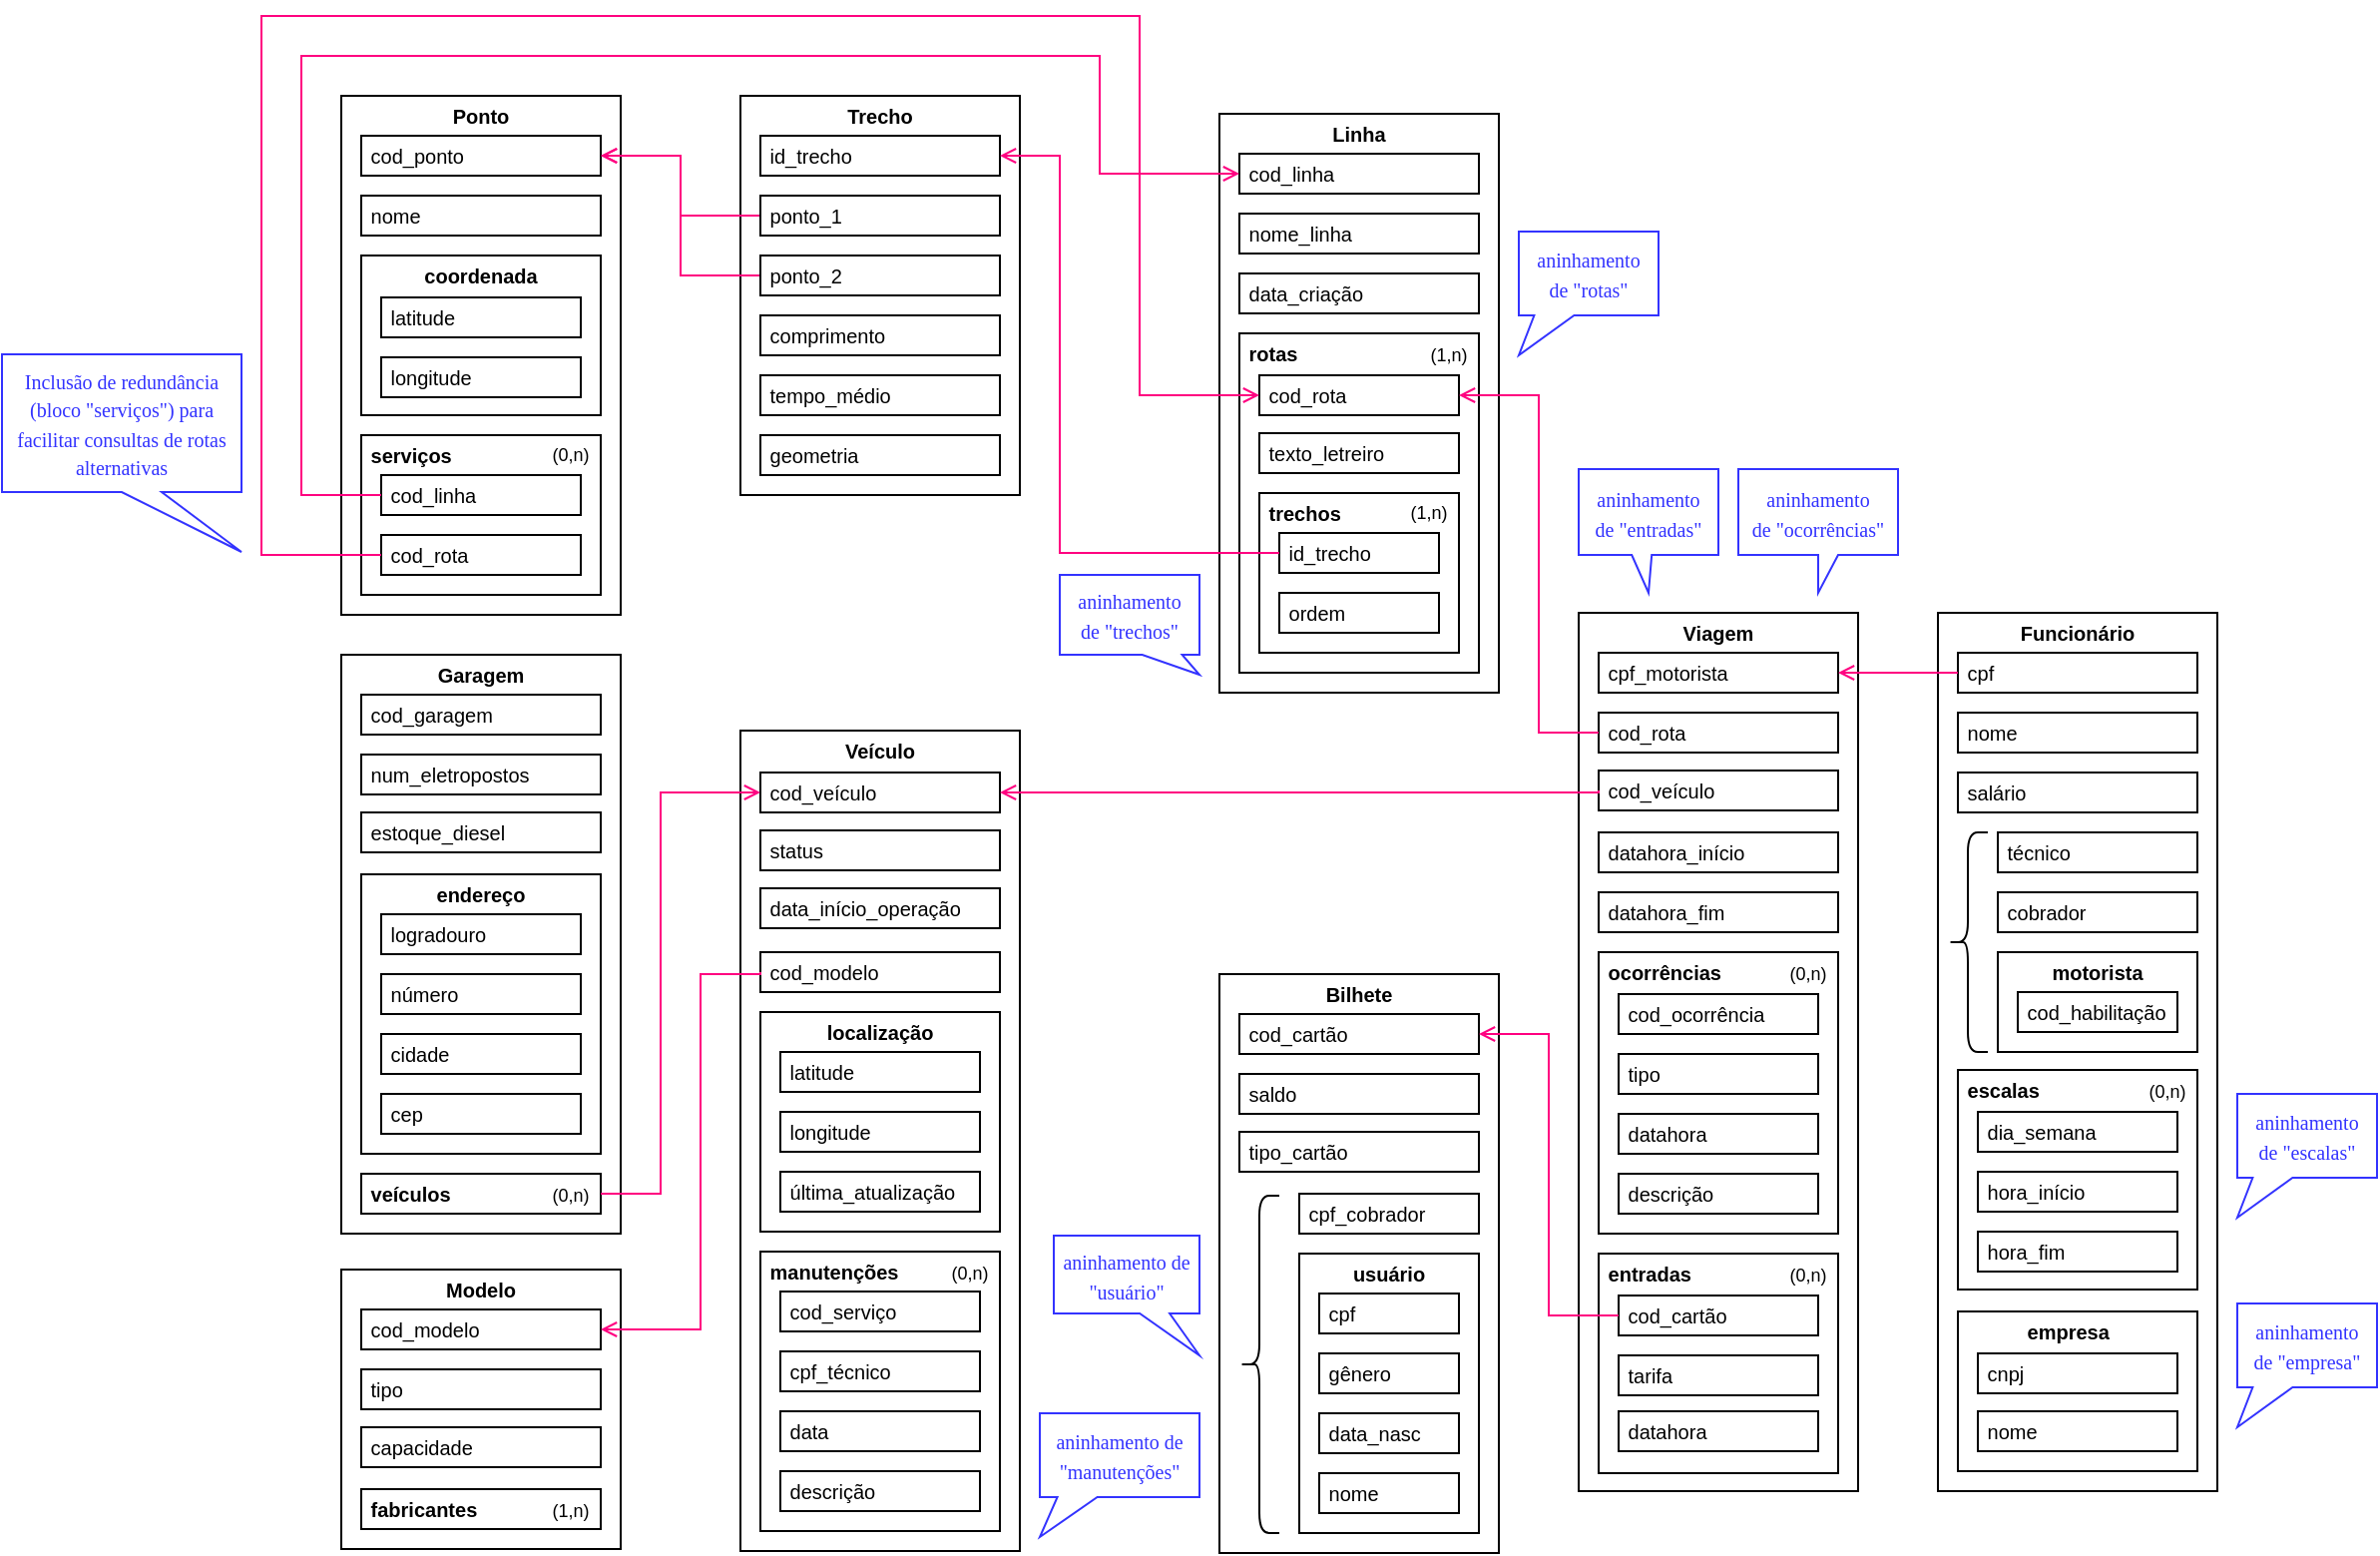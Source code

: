 <mxfile>
    <diagram name="Page-1" id="O6U4t7XTi-PgL4FWXcu7">
        <mxGraphModel dx="1278" dy="1067" grid="1" gridSize="10" guides="1" tooltips="1" connect="1" arrows="1" fold="1" page="1" pageScale="1" pageWidth="827" pageHeight="1169" math="0" shadow="0">
            <root>
                <mxCell id="0"/>
                <mxCell id="1" parent="0"/>
                <mxCell id="qYo8YAyCSx4QtcrTbeZ4-1" value="&lt;p&gt;&lt;br&gt;&lt;/p&gt;" style="rounded=0;whiteSpace=wrap;html=1;align=left;fillColor=none;" parent="1" vertex="1">
                    <mxGeometry x="1040" y="819" width="140" height="440" as="geometry"/>
                </mxCell>
                <mxCell id="qYo8YAyCSx4QtcrTbeZ4-3" value="&lt;font style=&quot;font-size: 10px;&quot;&gt;&lt;b&gt;Funcionário&lt;/b&gt;&lt;/font&gt;" style="text;html=1;align=center;verticalAlign=middle;whiteSpace=wrap;rounded=0;" parent="1" vertex="1">
                    <mxGeometry x="1080" y="819" width="60" height="20" as="geometry"/>
                </mxCell>
                <mxCell id="qYo8YAyCSx4QtcrTbeZ4-5" value="&lt;font style=&quot;font-size: 10px;&quot;&gt;&amp;nbsp;nome&lt;/font&gt;" style="rounded=0;whiteSpace=wrap;html=1;align=left;fillColor=none;" parent="1" vertex="1">
                    <mxGeometry x="1050" y="869" width="120" height="20" as="geometry"/>
                </mxCell>
                <mxCell id="qYo8YAyCSx4QtcrTbeZ4-6" value="&lt;span style=&quot;font-size: 10px;&quot;&gt;&amp;nbsp;salário&lt;/span&gt;" style="rounded=0;whiteSpace=wrap;html=1;align=left;fillColor=none;" parent="1" vertex="1">
                    <mxGeometry x="1050" y="899" width="120" height="20" as="geometry"/>
                </mxCell>
                <mxCell id="qYo8YAyCSx4QtcrTbeZ4-7" value="" style="rounded=0;whiteSpace=wrap;html=1;align=left;fillColor=none;" parent="1" vertex="1">
                    <mxGeometry x="1070" y="989" width="100" height="50" as="geometry"/>
                </mxCell>
                <mxCell id="qYo8YAyCSx4QtcrTbeZ4-8" value="" style="shape=curlyBracket;whiteSpace=wrap;html=1;rounded=1;labelPosition=left;verticalLabelPosition=middle;align=right;verticalAlign=middle;" parent="1" vertex="1">
                    <mxGeometry x="1045" y="929" width="20" height="110" as="geometry"/>
                </mxCell>
                <mxCell id="qYo8YAyCSx4QtcrTbeZ4-9" value="&lt;span style=&quot;font-size: 10px;&quot;&gt;&amp;nbsp;cobrador&lt;/span&gt;" style="rounded=0;whiteSpace=wrap;html=1;align=left;fillColor=none;" parent="1" vertex="1">
                    <mxGeometry x="1070" y="959" width="100" height="20" as="geometry"/>
                </mxCell>
                <mxCell id="qYo8YAyCSx4QtcrTbeZ4-10" value="&lt;span style=&quot;font-size: 10px;&quot;&gt;&amp;nbsp;técnico&lt;/span&gt;" style="rounded=0;whiteSpace=wrap;html=1;align=left;fillColor=none;" parent="1" vertex="1">
                    <mxGeometry x="1070" y="929" width="100" height="20" as="geometry"/>
                </mxCell>
                <mxCell id="qYo8YAyCSx4QtcrTbeZ4-11" value="&lt;font style=&quot;font-size: 10px;&quot;&gt;&lt;b&gt;motorista&lt;/b&gt;&lt;/font&gt;" style="text;html=1;align=center;verticalAlign=middle;whiteSpace=wrap;rounded=0;" parent="1" vertex="1">
                    <mxGeometry x="1090" y="989" width="60" height="20" as="geometry"/>
                </mxCell>
                <mxCell id="qYo8YAyCSx4QtcrTbeZ4-12" value="&lt;span style=&quot;font-size: 10px;&quot;&gt;&amp;nbsp;cod_habilitação&lt;/span&gt;" style="rounded=0;whiteSpace=wrap;html=1;align=left;fillColor=none;" parent="1" vertex="1">
                    <mxGeometry x="1080" y="1009" width="80" height="20" as="geometry"/>
                </mxCell>
                <mxCell id="qYo8YAyCSx4QtcrTbeZ4-14" value="&lt;font style=&quot;font-size: 10px;&quot;&gt;&amp;nbsp;cpf&lt;/font&gt;" style="rounded=0;whiteSpace=wrap;html=1;align=left;fillColor=none;" parent="1" vertex="1">
                    <mxGeometry x="1050" y="839" width="120" height="20" as="geometry"/>
                </mxCell>
                <mxCell id="qYo8YAyCSx4QtcrTbeZ4-18" value="" style="rounded=0;whiteSpace=wrap;html=1;align=left;fillColor=none;" parent="1" vertex="1">
                    <mxGeometry x="1050" y="1048" width="120" height="110" as="geometry"/>
                </mxCell>
                <mxCell id="qYo8YAyCSx4QtcrTbeZ4-17" value="&lt;font style=&quot;font-size: 9px;&quot;&gt;(0,n)&lt;/font&gt;" style="text;html=1;align=center;verticalAlign=middle;whiteSpace=wrap;rounded=0;" parent="1" vertex="1">
                    <mxGeometry x="1140" y="1048" width="30" height="20" as="geometry"/>
                </mxCell>
                <mxCell id="qYo8YAyCSx4QtcrTbeZ4-19" value="&lt;font style=&quot;font-size: 10px;&quot;&gt;&lt;b&gt;&amp;nbsp;escalas&lt;/b&gt;&lt;/font&gt;" style="text;html=1;align=left;verticalAlign=middle;whiteSpace=wrap;rounded=0;" parent="1" vertex="1">
                    <mxGeometry x="1050" y="1048" width="60" height="20" as="geometry"/>
                </mxCell>
                <mxCell id="LFhs_y6k25hVq53i3RBb-1" value="&lt;span style=&quot;font-size: 10px;&quot;&gt;&amp;nbsp;dia_semana&lt;/span&gt;" style="rounded=0;whiteSpace=wrap;html=1;align=left;fillColor=none;" parent="1" vertex="1">
                    <mxGeometry x="1060" y="1069" width="100" height="20" as="geometry"/>
                </mxCell>
                <mxCell id="LFhs_y6k25hVq53i3RBb-2" value="&lt;span style=&quot;font-size: 10px;&quot;&gt;&amp;nbsp;hora_início&lt;/span&gt;" style="rounded=0;whiteSpace=wrap;html=1;align=left;fillColor=none;" parent="1" vertex="1">
                    <mxGeometry x="1060" y="1099" width="100" height="20" as="geometry"/>
                </mxCell>
                <mxCell id="LFhs_y6k25hVq53i3RBb-3" value="&lt;span style=&quot;font-size: 10px;&quot;&gt;&amp;nbsp;hora_fim&lt;/span&gt;" style="rounded=0;whiteSpace=wrap;html=1;align=left;fillColor=none;" parent="1" vertex="1">
                    <mxGeometry x="1060" y="1129" width="100" height="20" as="geometry"/>
                </mxCell>
                <mxCell id="LFhs_y6k25hVq53i3RBb-9" value="" style="rounded=0;whiteSpace=wrap;html=1;align=left;fillColor=none;" parent="1" vertex="1">
                    <mxGeometry x="1050" y="1169" width="120" height="80" as="geometry"/>
                </mxCell>
                <mxCell id="LFhs_y6k25hVq53i3RBb-11" value="&lt;span style=&quot;font-size: 10px;&quot;&gt;&lt;b&gt;&amp;nbsp;empresa&lt;/b&gt;&lt;/span&gt;" style="text;html=1;align=left;verticalAlign=middle;whiteSpace=wrap;rounded=0;" parent="1" vertex="1">
                    <mxGeometry x="1080" y="1169" width="60" height="20" as="geometry"/>
                </mxCell>
                <mxCell id="LFhs_y6k25hVq53i3RBb-12" value="&lt;span style=&quot;font-size: 10px;&quot;&gt;&amp;nbsp;cnpj&lt;/span&gt;" style="rounded=0;whiteSpace=wrap;html=1;align=left;fillColor=none;" parent="1" vertex="1">
                    <mxGeometry x="1060" y="1190" width="100" height="20" as="geometry"/>
                </mxCell>
                <mxCell id="LFhs_y6k25hVq53i3RBb-13" value="&lt;span style=&quot;font-size: 10px;&quot;&gt;&amp;nbsp;nome&lt;/span&gt;" style="rounded=0;whiteSpace=wrap;html=1;align=left;fillColor=none;" parent="1" vertex="1">
                    <mxGeometry x="1060" y="1219" width="100" height="20" as="geometry"/>
                </mxCell>
                <mxCell id="LFhs_y6k25hVq53i3RBb-14" value="&lt;p&gt;&lt;br&gt;&lt;/p&gt;" style="rounded=0;whiteSpace=wrap;html=1;align=left;fillColor=none;" parent="1" vertex="1">
                    <mxGeometry x="240" y="560" width="140" height="260" as="geometry"/>
                </mxCell>
                <mxCell id="LFhs_y6k25hVq53i3RBb-15" value="&lt;font style=&quot;font-size: 10px;&quot;&gt;&lt;b&gt;Ponto&lt;/b&gt;&lt;/font&gt;" style="text;html=1;align=center;verticalAlign=middle;whiteSpace=wrap;rounded=0;" parent="1" vertex="1">
                    <mxGeometry x="280" y="560" width="60" height="20" as="geometry"/>
                </mxCell>
                <mxCell id="LFhs_y6k25hVq53i3RBb-16" value="&lt;font style=&quot;font-size: 10px;&quot;&gt;&amp;nbsp;nome&lt;/font&gt;" style="rounded=0;whiteSpace=wrap;html=1;align=left;fillColor=none;" parent="1" vertex="1">
                    <mxGeometry x="250" y="610" width="120" height="20" as="geometry"/>
                </mxCell>
                <mxCell id="LFhs_y6k25hVq53i3RBb-24" value="&lt;font style=&quot;font-size: 10px;&quot;&gt;&amp;nbsp;cod_ponto&lt;/font&gt;" style="rounded=0;whiteSpace=wrap;html=1;align=left;fillColor=none;" parent="1" vertex="1">
                    <mxGeometry x="250" y="580" width="120" height="20" as="geometry"/>
                </mxCell>
                <mxCell id="LFhs_y6k25hVq53i3RBb-25" value="" style="rounded=0;whiteSpace=wrap;html=1;align=left;fillColor=none;" parent="1" vertex="1">
                    <mxGeometry x="250" y="640" width="120" height="80" as="geometry"/>
                </mxCell>
                <mxCell id="LFhs_y6k25hVq53i3RBb-27" value="&lt;font style=&quot;font-size: 10px;&quot;&gt;&lt;b&gt;coordenada&lt;/b&gt;&lt;/font&gt;" style="text;html=1;align=center;verticalAlign=middle;whiteSpace=wrap;rounded=0;" parent="1" vertex="1">
                    <mxGeometry x="280" y="640" width="60" height="20" as="geometry"/>
                </mxCell>
                <mxCell id="LFhs_y6k25hVq53i3RBb-28" value="&lt;span style=&quot;font-size: 10px;&quot;&gt;&amp;nbsp;latitude&lt;/span&gt;" style="rounded=0;whiteSpace=wrap;html=1;align=left;fillColor=none;" parent="1" vertex="1">
                    <mxGeometry x="260" y="661" width="100" height="20" as="geometry"/>
                </mxCell>
                <mxCell id="LFhs_y6k25hVq53i3RBb-29" value="&lt;span style=&quot;font-size: 10px;&quot;&gt;&amp;nbsp;longitude&lt;/span&gt;" style="rounded=0;whiteSpace=wrap;html=1;align=left;fillColor=none;" parent="1" vertex="1">
                    <mxGeometry x="260" y="691" width="100" height="20" as="geometry"/>
                </mxCell>
                <mxCell id="LFhs_y6k25hVq53i3RBb-35" value="&lt;p&gt;&lt;br&gt;&lt;/p&gt;" style="rounded=0;whiteSpace=wrap;html=1;align=left;fillColor=none;" parent="1" vertex="1">
                    <mxGeometry x="440" y="560" width="140" height="200" as="geometry"/>
                </mxCell>
                <mxCell id="LFhs_y6k25hVq53i3RBb-36" value="&lt;font style=&quot;font-size: 10px;&quot;&gt;&lt;b&gt;Trecho&lt;/b&gt;&lt;/font&gt;" style="text;html=1;align=center;verticalAlign=middle;whiteSpace=wrap;rounded=0;" parent="1" vertex="1">
                    <mxGeometry x="480" y="560" width="60" height="20" as="geometry"/>
                </mxCell>
                <mxCell id="LFhs_y6k25hVq53i3RBb-46" style="edgeStyle=orthogonalEdgeStyle;rounded=0;orthogonalLoop=1;jettySize=auto;html=1;entryX=1;entryY=0.5;entryDx=0;entryDy=0;endArrow=open;endFill=0;strokeColor=#FF0080;" parent="1" source="LFhs_y6k25hVq53i3RBb-37" target="LFhs_y6k25hVq53i3RBb-24" edge="1">
                    <mxGeometry relative="1" as="geometry"/>
                </mxCell>
                <mxCell id="LFhs_y6k25hVq53i3RBb-37" value="&lt;span style=&quot;font-size: 10px;&quot;&gt;&amp;nbsp;ponto_1&lt;/span&gt;" style="rounded=0;whiteSpace=wrap;html=1;align=left;fillColor=none;" parent="1" vertex="1">
                    <mxGeometry x="450" y="610" width="120" height="20" as="geometry"/>
                </mxCell>
                <mxCell id="LFhs_y6k25hVq53i3RBb-38" value="&lt;span style=&quot;font-size: 10px;&quot;&gt;&amp;nbsp;id_trecho&lt;/span&gt;" style="rounded=0;whiteSpace=wrap;html=1;align=left;fillColor=none;" parent="1" vertex="1">
                    <mxGeometry x="450" y="580" width="120" height="20" as="geometry"/>
                </mxCell>
                <mxCell id="LFhs_y6k25hVq53i3RBb-47" style="edgeStyle=orthogonalEdgeStyle;rounded=0;orthogonalLoop=1;jettySize=auto;html=1;entryX=1;entryY=0.5;entryDx=0;entryDy=0;endArrow=open;endFill=0;strokeColor=#FF0080;" parent="1" source="LFhs_y6k25hVq53i3RBb-43" target="LFhs_y6k25hVq53i3RBb-24" edge="1">
                    <mxGeometry relative="1" as="geometry"/>
                </mxCell>
                <mxCell id="LFhs_y6k25hVq53i3RBb-43" value="&lt;span style=&quot;font-size: 10px;&quot;&gt;&amp;nbsp;ponto_2&lt;/span&gt;" style="rounded=0;whiteSpace=wrap;html=1;align=left;fillColor=none;" parent="1" vertex="1">
                    <mxGeometry x="450" y="640" width="120" height="20" as="geometry"/>
                </mxCell>
                <mxCell id="LFhs_y6k25hVq53i3RBb-49" value="&lt;span style=&quot;font-size: 10px;&quot;&gt;&amp;nbsp;comprimento&lt;/span&gt;" style="rounded=0;whiteSpace=wrap;html=1;align=left;fillColor=none;" parent="1" vertex="1">
                    <mxGeometry x="450" y="670" width="120" height="20" as="geometry"/>
                </mxCell>
                <mxCell id="LFhs_y6k25hVq53i3RBb-50" value="&lt;span style=&quot;font-size: 10px;&quot;&gt;&amp;nbsp;tempo_médio&lt;/span&gt;" style="rounded=0;whiteSpace=wrap;html=1;align=left;fillColor=none;" parent="1" vertex="1">
                    <mxGeometry x="450" y="700" width="120" height="20" as="geometry"/>
                </mxCell>
                <mxCell id="LFhs_y6k25hVq53i3RBb-51" value="&lt;span style=&quot;font-size: 10px;&quot;&gt;&amp;nbsp;geometria&lt;/span&gt;" style="rounded=0;whiteSpace=wrap;html=1;align=left;fillColor=none;" parent="1" vertex="1">
                    <mxGeometry x="450" y="730" width="120" height="20" as="geometry"/>
                </mxCell>
                <mxCell id="LFhs_y6k25hVq53i3RBb-52" value="&lt;p&gt;&lt;br&gt;&lt;/p&gt;" style="rounded=0;whiteSpace=wrap;html=1;align=left;fillColor=none;" parent="1" vertex="1">
                    <mxGeometry x="680" y="569" width="140" height="290" as="geometry"/>
                </mxCell>
                <mxCell id="LFhs_y6k25hVq53i3RBb-53" value="&lt;font style=&quot;font-size: 10px;&quot;&gt;&lt;b&gt;Linha&lt;/b&gt;&lt;/font&gt;" style="text;html=1;align=center;verticalAlign=middle;whiteSpace=wrap;rounded=0;" parent="1" vertex="1">
                    <mxGeometry x="720" y="569" width="60" height="20" as="geometry"/>
                </mxCell>
                <mxCell id="LFhs_y6k25hVq53i3RBb-54" value="&lt;span style=&quot;font-size: 10px;&quot;&gt;&amp;nbsp;nome_linha&lt;/span&gt;" style="rounded=0;whiteSpace=wrap;html=1;align=left;fillColor=none;" parent="1" vertex="1">
                    <mxGeometry x="690" y="619" width="120" height="20" as="geometry"/>
                </mxCell>
                <mxCell id="LFhs_y6k25hVq53i3RBb-55" value="&lt;span style=&quot;font-size: 10px;&quot;&gt;&amp;nbsp;data_criação&lt;/span&gt;" style="rounded=0;whiteSpace=wrap;html=1;align=left;fillColor=none;" parent="1" vertex="1">
                    <mxGeometry x="690" y="649" width="120" height="20" as="geometry"/>
                </mxCell>
                <mxCell id="LFhs_y6k25hVq53i3RBb-62" value="&lt;span style=&quot;font-size: 10px;&quot;&gt;&amp;nbsp;cod_linha&lt;/span&gt;" style="rounded=0;whiteSpace=wrap;html=1;align=left;fillColor=none;" parent="1" vertex="1">
                    <mxGeometry x="690" y="589" width="120" height="20" as="geometry"/>
                </mxCell>
                <mxCell id="LFhs_y6k25hVq53i3RBb-63" value="" style="rounded=0;whiteSpace=wrap;html=1;align=left;fillColor=none;" parent="1" vertex="1">
                    <mxGeometry x="690" y="679" width="120" height="170" as="geometry"/>
                </mxCell>
                <mxCell id="LFhs_y6k25hVq53i3RBb-64" value="&lt;font style=&quot;font-size: 9px;&quot;&gt;(1,n)&lt;/font&gt;" style="text;html=1;align=center;verticalAlign=middle;whiteSpace=wrap;rounded=0;" parent="1" vertex="1">
                    <mxGeometry x="780" y="679" width="30" height="20" as="geometry"/>
                </mxCell>
                <mxCell id="LFhs_y6k25hVq53i3RBb-65" value="&lt;span style=&quot;font-size: 10px;&quot;&gt;&lt;b&gt;&amp;nbsp;rotas&lt;/b&gt;&lt;/span&gt;" style="text;html=1;align=left;verticalAlign=middle;whiteSpace=wrap;rounded=0;" parent="1" vertex="1">
                    <mxGeometry x="690" y="679" width="60" height="20" as="geometry"/>
                </mxCell>
                <mxCell id="LFhs_y6k25hVq53i3RBb-66" value="&lt;span style=&quot;font-size: 10px;&quot;&gt;&amp;nbsp;cod_rota&lt;/span&gt;" style="rounded=0;whiteSpace=wrap;html=1;align=left;fillColor=none;" parent="1" vertex="1">
                    <mxGeometry x="700" y="700" width="100" height="20" as="geometry"/>
                </mxCell>
                <mxCell id="LFhs_y6k25hVq53i3RBb-67" value="&lt;span style=&quot;font-size: 10px;&quot;&gt;&amp;nbsp;texto_letreiro&lt;/span&gt;" style="rounded=0;whiteSpace=wrap;html=1;align=left;fillColor=none;" parent="1" vertex="1">
                    <mxGeometry x="700" y="729" width="100" height="20" as="geometry"/>
                </mxCell>
                <mxCell id="LFhs_y6k25hVq53i3RBb-73" value="" style="rounded=0;whiteSpace=wrap;html=1;align=left;fillColor=none;" parent="1" vertex="1">
                    <mxGeometry x="700" y="759" width="100" height="80" as="geometry"/>
                </mxCell>
                <mxCell id="LFhs_y6k25hVq53i3RBb-74" value="&lt;font style=&quot;font-size: 9px;&quot;&gt;(1,n)&lt;/font&gt;" style="text;html=1;align=center;verticalAlign=middle;whiteSpace=wrap;rounded=0;" parent="1" vertex="1">
                    <mxGeometry x="770" y="758" width="30" height="20" as="geometry"/>
                </mxCell>
                <mxCell id="LFhs_y6k25hVq53i3RBb-75" value="&lt;span style=&quot;font-size: 10px;&quot;&gt;&lt;b&gt;&amp;nbsp;trechos&lt;/b&gt;&lt;/span&gt;" style="text;html=1;align=left;verticalAlign=middle;whiteSpace=wrap;rounded=0;" parent="1" vertex="1">
                    <mxGeometry x="700" y="759" width="60" height="20" as="geometry"/>
                </mxCell>
                <mxCell id="LFhs_y6k25hVq53i3RBb-76" value="&lt;span style=&quot;font-size: 10px;&quot;&gt;&amp;nbsp;id_trecho&lt;/span&gt;" style="rounded=0;whiteSpace=wrap;html=1;align=left;fillColor=none;" parent="1" vertex="1">
                    <mxGeometry x="710" y="779" width="80" height="20" as="geometry"/>
                </mxCell>
                <mxCell id="LFhs_y6k25hVq53i3RBb-77" value="&lt;span style=&quot;font-size: 10px;&quot;&gt;&amp;nbsp;ordem&lt;/span&gt;" style="rounded=0;whiteSpace=wrap;html=1;align=left;fillColor=none;" parent="1" vertex="1">
                    <mxGeometry x="710" y="809" width="80" height="20" as="geometry"/>
                </mxCell>
                <mxCell id="LFhs_y6k25hVq53i3RBb-78" style="edgeStyle=orthogonalEdgeStyle;rounded=0;orthogonalLoop=1;jettySize=auto;html=1;entryX=1;entryY=0.5;entryDx=0;entryDy=0;endArrow=open;endFill=0;strokeColor=#FF0080;exitX=0;exitY=0.5;exitDx=0;exitDy=0;" parent="1" source="LFhs_y6k25hVq53i3RBb-76" target="LFhs_y6k25hVq53i3RBb-38" edge="1">
                    <mxGeometry relative="1" as="geometry">
                        <mxPoint x="630" y="799.48" as="sourcePoint"/>
                        <mxPoint x="550" y="769.48" as="targetPoint"/>
                        <Array as="points">
                            <mxPoint x="600" y="789"/>
                            <mxPoint x="600" y="590"/>
                        </Array>
                    </mxGeometry>
                </mxCell>
                <mxCell id="LFhs_y6k25hVq53i3RBb-79" value="&lt;p&gt;&lt;br&gt;&lt;/p&gt;" style="rounded=0;whiteSpace=wrap;html=1;align=left;fillColor=none;" parent="1" vertex="1">
                    <mxGeometry x="680" y="1000" width="140" height="290" as="geometry"/>
                </mxCell>
                <mxCell id="LFhs_y6k25hVq53i3RBb-80" value="&lt;font style=&quot;font-size: 10px;&quot;&gt;&lt;b&gt;Bilhete&lt;/b&gt;&lt;/font&gt;" style="text;html=1;align=center;verticalAlign=middle;whiteSpace=wrap;rounded=0;" parent="1" vertex="1">
                    <mxGeometry x="720" y="1000" width="60" height="20" as="geometry"/>
                </mxCell>
                <mxCell id="LFhs_y6k25hVq53i3RBb-81" value="&lt;span style=&quot;font-size: 10px;&quot;&gt;&amp;nbsp;saldo&lt;/span&gt;" style="rounded=0;whiteSpace=wrap;html=1;align=left;fillColor=none;" parent="1" vertex="1">
                    <mxGeometry x="690" y="1050" width="120" height="20" as="geometry"/>
                </mxCell>
                <mxCell id="LFhs_y6k25hVq53i3RBb-82" value="&lt;font style=&quot;font-size: 10px;&quot;&gt;&amp;nbsp;cod_cartão&lt;/font&gt;" style="rounded=0;whiteSpace=wrap;html=1;align=left;fillColor=none;" parent="1" vertex="1">
                    <mxGeometry x="690" y="1020" width="120" height="20" as="geometry"/>
                </mxCell>
                <mxCell id="LFhs_y6k25hVq53i3RBb-83" value="" style="rounded=0;whiteSpace=wrap;html=1;align=left;fillColor=none;" parent="1" vertex="1">
                    <mxGeometry x="720" y="1140" width="90" height="140" as="geometry"/>
                </mxCell>
                <mxCell id="LFhs_y6k25hVq53i3RBb-84" value="&lt;font style=&quot;font-size: 10px;&quot;&gt;&lt;b&gt;usuário&lt;/b&gt;&lt;/font&gt;" style="text;html=1;align=center;verticalAlign=middle;whiteSpace=wrap;rounded=0;" parent="1" vertex="1">
                    <mxGeometry x="735" y="1140" width="60" height="20" as="geometry"/>
                </mxCell>
                <mxCell id="LFhs_y6k25hVq53i3RBb-85" value="&lt;span style=&quot;font-size: 10px;&quot;&gt;&amp;nbsp;cpf&lt;/span&gt;" style="rounded=0;whiteSpace=wrap;html=1;align=left;fillColor=none;" parent="1" vertex="1">
                    <mxGeometry x="730" y="1160" width="70" height="20" as="geometry"/>
                </mxCell>
                <mxCell id="LFhs_y6k25hVq53i3RBb-86" value="&lt;span style=&quot;font-size: 10px;&quot;&gt;&amp;nbsp;gênero&lt;/span&gt;" style="rounded=0;whiteSpace=wrap;html=1;align=left;fillColor=none;" parent="1" vertex="1">
                    <mxGeometry x="730" y="1190" width="70" height="20" as="geometry"/>
                </mxCell>
                <mxCell id="LFhs_y6k25hVq53i3RBb-87" value="&lt;span style=&quot;font-size: 10px;&quot;&gt;&amp;nbsp;tipo_cartão&lt;/span&gt;" style="rounded=0;whiteSpace=wrap;html=1;align=left;fillColor=none;" parent="1" vertex="1">
                    <mxGeometry x="690" y="1079" width="120" height="20" as="geometry"/>
                </mxCell>
                <mxCell id="LFhs_y6k25hVq53i3RBb-88" value="&lt;span style=&quot;font-size: 10px;&quot;&gt;&amp;nbsp;cpf_cobrador&lt;/span&gt;" style="rounded=0;whiteSpace=wrap;html=1;align=left;fillColor=none;" parent="1" vertex="1">
                    <mxGeometry x="720" y="1110" width="90" height="20" as="geometry"/>
                </mxCell>
                <mxCell id="LFhs_y6k25hVq53i3RBb-89" value="" style="shape=curlyBracket;whiteSpace=wrap;html=1;rounded=1;labelPosition=left;verticalLabelPosition=middle;align=right;verticalAlign=middle;" parent="1" vertex="1">
                    <mxGeometry x="690" y="1111" width="20" height="169" as="geometry"/>
                </mxCell>
                <mxCell id="LFhs_y6k25hVq53i3RBb-90" value="&lt;span style=&quot;font-size: 10px;&quot;&gt;&amp;nbsp;data_nasc&lt;/span&gt;" style="rounded=0;whiteSpace=wrap;html=1;align=left;fillColor=none;" parent="1" vertex="1">
                    <mxGeometry x="730" y="1220" width="70" height="20" as="geometry"/>
                </mxCell>
                <mxCell id="LFhs_y6k25hVq53i3RBb-91" value="&lt;span style=&quot;font-size: 10px;&quot;&gt;&amp;nbsp;nome&lt;/span&gt;" style="rounded=0;whiteSpace=wrap;html=1;align=left;fillColor=none;" parent="1" vertex="1">
                    <mxGeometry x="730" y="1250" width="70" height="20" as="geometry"/>
                </mxCell>
                <mxCell id="LFhs_y6k25hVq53i3RBb-106" value="&lt;p&gt;&lt;br&gt;&lt;/p&gt;" style="rounded=0;whiteSpace=wrap;html=1;align=left;fillColor=none;" parent="1" vertex="1">
                    <mxGeometry x="240" y="840" width="140" height="290" as="geometry"/>
                </mxCell>
                <mxCell id="LFhs_y6k25hVq53i3RBb-107" value="&lt;font style=&quot;font-size: 10px;&quot;&gt;&lt;b&gt;Garagem&lt;/b&gt;&lt;/font&gt;" style="text;html=1;align=center;verticalAlign=middle;whiteSpace=wrap;rounded=0;" parent="1" vertex="1">
                    <mxGeometry x="280" y="840" width="60" height="20" as="geometry"/>
                </mxCell>
                <mxCell id="LFhs_y6k25hVq53i3RBb-108" value="&lt;span style=&quot;font-size: 10px;&quot;&gt;&amp;nbsp;num_eletropostos&lt;/span&gt;" style="rounded=0;whiteSpace=wrap;html=1;align=left;fillColor=none;" parent="1" vertex="1">
                    <mxGeometry x="250" y="890" width="120" height="20" as="geometry"/>
                </mxCell>
                <mxCell id="LFhs_y6k25hVq53i3RBb-109" value="&lt;font style=&quot;font-size: 10px;&quot;&gt;&amp;nbsp;cod_garagem&lt;/font&gt;" style="rounded=0;whiteSpace=wrap;html=1;align=left;fillColor=none;" parent="1" vertex="1">
                    <mxGeometry x="250" y="860" width="120" height="20" as="geometry"/>
                </mxCell>
                <mxCell id="LFhs_y6k25hVq53i3RBb-110" value="" style="rounded=0;whiteSpace=wrap;html=1;align=left;fillColor=none;" parent="1" vertex="1">
                    <mxGeometry x="250" y="950" width="120" height="140" as="geometry"/>
                </mxCell>
                <mxCell id="LFhs_y6k25hVq53i3RBb-111" value="&lt;font style=&quot;font-size: 10px;&quot;&gt;&lt;b&gt;endereço&lt;/b&gt;&lt;/font&gt;" style="text;html=1;align=center;verticalAlign=middle;whiteSpace=wrap;rounded=0;" parent="1" vertex="1">
                    <mxGeometry x="280" y="950" width="60" height="20" as="geometry"/>
                </mxCell>
                <mxCell id="LFhs_y6k25hVq53i3RBb-112" value="&lt;span style=&quot;font-size: 10px;&quot;&gt;&amp;nbsp;logradouro&lt;/span&gt;" style="rounded=0;whiteSpace=wrap;html=1;align=left;fillColor=none;" parent="1" vertex="1">
                    <mxGeometry x="260" y="970" width="100" height="20" as="geometry"/>
                </mxCell>
                <mxCell id="LFhs_y6k25hVq53i3RBb-113" value="&lt;span style=&quot;font-size: 10px;&quot;&gt;&amp;nbsp;número&lt;/span&gt;" style="rounded=0;whiteSpace=wrap;html=1;align=left;fillColor=none;" parent="1" vertex="1">
                    <mxGeometry x="260" y="1000" width="100" height="20" as="geometry"/>
                </mxCell>
                <mxCell id="LFhs_y6k25hVq53i3RBb-114" value="&lt;span style=&quot;font-size: 10px;&quot;&gt;&amp;nbsp;estoque_diesel&lt;/span&gt;" style="rounded=0;whiteSpace=wrap;html=1;align=left;fillColor=none;" parent="1" vertex="1">
                    <mxGeometry x="250" y="919" width="120" height="20" as="geometry"/>
                </mxCell>
                <mxCell id="LFhs_y6k25hVq53i3RBb-115" value="&lt;span style=&quot;font-size: 10px;&quot;&gt;&amp;nbsp;cidade&lt;/span&gt;" style="rounded=0;whiteSpace=wrap;html=1;align=left;fillColor=none;" parent="1" vertex="1">
                    <mxGeometry x="260" y="1030" width="100" height="20" as="geometry"/>
                </mxCell>
                <mxCell id="LFhs_y6k25hVq53i3RBb-116" value="&lt;span style=&quot;font-size: 10px;&quot;&gt;&amp;nbsp;cep&lt;/span&gt;" style="rounded=0;whiteSpace=wrap;html=1;align=left;fillColor=none;" parent="1" vertex="1">
                    <mxGeometry x="260" y="1060" width="100" height="20" as="geometry"/>
                </mxCell>
                <mxCell id="LFhs_y6k25hVq53i3RBb-120" value="&lt;span style=&quot;font-size: 10px;&quot;&gt;&lt;b&gt;&amp;nbsp;veículos&lt;/b&gt;&lt;/span&gt;" style="rounded=0;whiteSpace=wrap;html=1;align=left;fillColor=none;" parent="1" vertex="1">
                    <mxGeometry x="250" y="1100" width="120" height="20" as="geometry"/>
                </mxCell>
                <mxCell id="LFhs_y6k25hVq53i3RBb-118" value="&lt;font style=&quot;font-size: 9px;&quot;&gt;(0,n)&lt;/font&gt;" style="text;html=1;align=center;verticalAlign=middle;whiteSpace=wrap;rounded=0;" parent="1" vertex="1">
                    <mxGeometry x="340" y="1100" width="30" height="20" as="geometry"/>
                </mxCell>
                <mxCell id="LFhs_y6k25hVq53i3RBb-121" value="&lt;p&gt;&lt;br&gt;&lt;/p&gt;" style="rounded=0;whiteSpace=wrap;html=1;align=left;fillColor=none;" parent="1" vertex="1">
                    <mxGeometry x="440" y="878" width="140" height="411" as="geometry"/>
                </mxCell>
                <mxCell id="LFhs_y6k25hVq53i3RBb-122" value="&lt;font style=&quot;font-size: 10px;&quot;&gt;&lt;b&gt;Veículo&lt;/b&gt;&lt;/font&gt;" style="text;html=1;align=center;verticalAlign=middle;whiteSpace=wrap;rounded=0;" parent="1" vertex="1">
                    <mxGeometry x="480" y="878" width="60" height="20" as="geometry"/>
                </mxCell>
                <mxCell id="LFhs_y6k25hVq53i3RBb-123" value="&lt;span style=&quot;font-size: 10px;&quot;&gt;&amp;nbsp;status&lt;/span&gt;" style="rounded=0;whiteSpace=wrap;html=1;align=left;fillColor=none;" parent="1" vertex="1">
                    <mxGeometry x="450" y="928" width="120" height="20" as="geometry"/>
                </mxCell>
                <mxCell id="LFhs_y6k25hVq53i3RBb-124" value="&lt;font style=&quot;font-size: 10px;&quot;&gt;&amp;nbsp;cod_veículo&lt;/font&gt;" style="rounded=0;whiteSpace=wrap;html=1;align=left;fillColor=none;" parent="1" vertex="1">
                    <mxGeometry x="450" y="899" width="120" height="20" as="geometry"/>
                </mxCell>
                <mxCell id="LFhs_y6k25hVq53i3RBb-125" value="" style="rounded=0;whiteSpace=wrap;html=1;align=left;fillColor=none;" parent="1" vertex="1">
                    <mxGeometry x="450" y="1019" width="120" height="110" as="geometry"/>
                </mxCell>
                <mxCell id="LFhs_y6k25hVq53i3RBb-126" value="&lt;font style=&quot;font-size: 10px;&quot;&gt;&lt;b&gt;localização&lt;/b&gt;&lt;/font&gt;" style="text;html=1;align=center;verticalAlign=middle;whiteSpace=wrap;rounded=0;" parent="1" vertex="1">
                    <mxGeometry x="480" y="1019" width="60" height="20" as="geometry"/>
                </mxCell>
                <mxCell id="LFhs_y6k25hVq53i3RBb-127" value="&lt;span style=&quot;font-size: 10px;&quot;&gt;&amp;nbsp;latitude&lt;/span&gt;" style="rounded=0;whiteSpace=wrap;html=1;align=left;fillColor=none;" parent="1" vertex="1">
                    <mxGeometry x="460" y="1039" width="100" height="20" as="geometry"/>
                </mxCell>
                <mxCell id="LFhs_y6k25hVq53i3RBb-128" value="&lt;span style=&quot;font-size: 10px;&quot;&gt;&amp;nbsp;longitude&lt;/span&gt;" style="rounded=0;whiteSpace=wrap;html=1;align=left;fillColor=none;" parent="1" vertex="1">
                    <mxGeometry x="460" y="1069" width="100" height="20" as="geometry"/>
                </mxCell>
                <mxCell id="LFhs_y6k25hVq53i3RBb-129" value="&lt;span style=&quot;font-size: 10px;&quot;&gt;&amp;nbsp;data_início_operação&lt;/span&gt;" style="rounded=0;whiteSpace=wrap;html=1;align=left;fillColor=none;" parent="1" vertex="1">
                    <mxGeometry x="450" y="957" width="120" height="20" as="geometry"/>
                </mxCell>
                <mxCell id="LFhs_y6k25hVq53i3RBb-130" value="&lt;span style=&quot;font-size: 10px;&quot;&gt;&amp;nbsp;última_atualização&lt;/span&gt;" style="rounded=0;whiteSpace=wrap;html=1;align=left;fillColor=none;" parent="1" vertex="1">
                    <mxGeometry x="460" y="1099" width="100" height="20" as="geometry"/>
                </mxCell>
                <mxCell id="1Lc_ljNFPLn3M0rmlGmO-1" value="&lt;span style=&quot;font-size: 10px;&quot;&gt;&amp;nbsp;cod_modelo&lt;/span&gt;" style="rounded=0;whiteSpace=wrap;html=1;align=left;fillColor=none;" parent="1" vertex="1">
                    <mxGeometry x="450" y="989" width="120" height="20" as="geometry"/>
                </mxCell>
                <mxCell id="1Lc_ljNFPLn3M0rmlGmO-2" value="" style="rounded=0;whiteSpace=wrap;html=1;align=left;fillColor=none;" parent="1" vertex="1">
                    <mxGeometry x="450" y="1139" width="120" height="140" as="geometry"/>
                </mxCell>
                <mxCell id="1Lc_ljNFPLn3M0rmlGmO-4" value="&lt;span style=&quot;font-size: 10px;&quot;&gt;&amp;nbsp;cod_serviço&lt;/span&gt;" style="rounded=0;whiteSpace=wrap;html=1;align=left;fillColor=none;" parent="1" vertex="1">
                    <mxGeometry x="460" y="1159" width="100" height="20" as="geometry"/>
                </mxCell>
                <mxCell id="1Lc_ljNFPLn3M0rmlGmO-5" value="&lt;span style=&quot;font-size: 10px;&quot;&gt;&amp;nbsp;cpf_técnico&lt;/span&gt;" style="rounded=0;whiteSpace=wrap;html=1;align=left;fillColor=none;" parent="1" vertex="1">
                    <mxGeometry x="460" y="1189" width="100" height="20" as="geometry"/>
                </mxCell>
                <mxCell id="1Lc_ljNFPLn3M0rmlGmO-6" value="&lt;span style=&quot;font-size: 10px;&quot;&gt;&amp;nbsp;data&lt;/span&gt;" style="rounded=0;whiteSpace=wrap;html=1;align=left;fillColor=none;" parent="1" vertex="1">
                    <mxGeometry x="460" y="1219" width="100" height="20" as="geometry"/>
                </mxCell>
                <mxCell id="1Lc_ljNFPLn3M0rmlGmO-7" style="edgeStyle=orthogonalEdgeStyle;rounded=0;orthogonalLoop=1;jettySize=auto;html=1;entryX=0;entryY=0.5;entryDx=0;entryDy=0;endArrow=open;endFill=0;strokeColor=#FF0080;exitX=1;exitY=0.5;exitDx=0;exitDy=0;" parent="1" source="LFhs_y6k25hVq53i3RBb-120" target="LFhs_y6k25hVq53i3RBb-124" edge="1">
                    <mxGeometry relative="1" as="geometry">
                        <mxPoint x="760" y="1270" as="sourcePoint"/>
                        <mxPoint x="1070" y="950" as="targetPoint"/>
                        <Array as="points">
                            <mxPoint x="400" y="1110"/>
                            <mxPoint x="400" y="909"/>
                        </Array>
                    </mxGeometry>
                </mxCell>
                <mxCell id="1Lc_ljNFPLn3M0rmlGmO-8" value="&lt;font style=&quot;font-size: 9px;&quot;&gt;(0,n)&lt;/font&gt;" style="text;html=1;align=center;verticalAlign=middle;whiteSpace=wrap;rounded=0;" parent="1" vertex="1">
                    <mxGeometry x="540" y="1139" width="30" height="20" as="geometry"/>
                </mxCell>
                <mxCell id="1Lc_ljNFPLn3M0rmlGmO-9" value="&lt;span style=&quot;font-size: 10px;&quot;&gt;&lt;b&gt;&amp;nbsp;manutenções&lt;/b&gt;&lt;/span&gt;" style="text;html=1;align=left;verticalAlign=middle;whiteSpace=wrap;rounded=0;" parent="1" vertex="1">
                    <mxGeometry x="450" y="1139" width="60" height="20" as="geometry"/>
                </mxCell>
                <mxCell id="1Lc_ljNFPLn3M0rmlGmO-10" value="&lt;span style=&quot;font-size: 10px;&quot;&gt;&amp;nbsp;descrição&lt;/span&gt;" style="rounded=0;whiteSpace=wrap;html=1;align=left;fillColor=none;" parent="1" vertex="1">
                    <mxGeometry x="460" y="1249" width="100" height="20" as="geometry"/>
                </mxCell>
                <mxCell id="1Lc_ljNFPLn3M0rmlGmO-11" value="&lt;p&gt;&lt;br&gt;&lt;/p&gt;" style="rounded=0;whiteSpace=wrap;html=1;align=left;fillColor=none;" parent="1" vertex="1">
                    <mxGeometry x="240" y="1148" width="140" height="140" as="geometry"/>
                </mxCell>
                <mxCell id="1Lc_ljNFPLn3M0rmlGmO-12" value="&lt;font style=&quot;font-size: 10px;&quot;&gt;&lt;b&gt;Modelo&lt;/b&gt;&lt;/font&gt;" style="text;html=1;align=center;verticalAlign=middle;whiteSpace=wrap;rounded=0;" parent="1" vertex="1">
                    <mxGeometry x="280" y="1148" width="60" height="20" as="geometry"/>
                </mxCell>
                <mxCell id="1Lc_ljNFPLn3M0rmlGmO-13" value="&lt;span style=&quot;font-size: 10px;&quot;&gt;&amp;nbsp;tipo&lt;/span&gt;" style="rounded=0;whiteSpace=wrap;html=1;align=left;fillColor=none;" parent="1" vertex="1">
                    <mxGeometry x="250" y="1198" width="120" height="20" as="geometry"/>
                </mxCell>
                <mxCell id="1Lc_ljNFPLn3M0rmlGmO-14" value="&lt;font style=&quot;font-size: 10px;&quot;&gt;&amp;nbsp;cod_modelo&lt;/font&gt;" style="rounded=0;whiteSpace=wrap;html=1;align=left;fillColor=none;" parent="1" vertex="1">
                    <mxGeometry x="250" y="1168" width="120" height="20" as="geometry"/>
                </mxCell>
                <mxCell id="1Lc_ljNFPLn3M0rmlGmO-19" value="&lt;span style=&quot;font-size: 10px;&quot;&gt;&amp;nbsp;capacidade&lt;/span&gt;" style="rounded=0;whiteSpace=wrap;html=1;align=left;fillColor=none;" parent="1" vertex="1">
                    <mxGeometry x="250" y="1227" width="120" height="20" as="geometry"/>
                </mxCell>
                <mxCell id="1Lc_ljNFPLn3M0rmlGmO-24" style="edgeStyle=orthogonalEdgeStyle;rounded=0;orthogonalLoop=1;jettySize=auto;html=1;entryX=1;entryY=0.5;entryDx=0;entryDy=0;endArrow=open;endFill=0;strokeColor=#FF0080;exitX=0;exitY=0.5;exitDx=0;exitDy=0;" parent="1" source="1Lc_ljNFPLn3M0rmlGmO-1" target="1Lc_ljNFPLn3M0rmlGmO-14" edge="1">
                    <mxGeometry relative="1" as="geometry">
                        <mxPoint x="650" y="1201" as="sourcePoint"/>
                        <mxPoint x="730" y="1040" as="targetPoint"/>
                        <Array as="points">
                            <mxPoint x="450" y="1000"/>
                            <mxPoint x="420" y="1000"/>
                            <mxPoint x="420" y="1178"/>
                        </Array>
                    </mxGeometry>
                </mxCell>
                <mxCell id="1Lc_ljNFPLn3M0rmlGmO-25" value="&lt;span style=&quot;font-size: 10px;&quot;&gt;&lt;b&gt;&amp;nbsp;fabricantes&lt;/b&gt;&lt;/span&gt;" style="rounded=0;whiteSpace=wrap;html=1;align=left;fillColor=none;" parent="1" vertex="1">
                    <mxGeometry x="250" y="1258" width="120" height="20" as="geometry"/>
                </mxCell>
                <mxCell id="1Lc_ljNFPLn3M0rmlGmO-26" value="&lt;font style=&quot;font-size: 9px;&quot;&gt;(1,n)&lt;/font&gt;" style="text;html=1;align=center;verticalAlign=middle;whiteSpace=wrap;rounded=0;" parent="1" vertex="1">
                    <mxGeometry x="340" y="1258" width="30" height="20" as="geometry"/>
                </mxCell>
                <mxCell id="1Lc_ljNFPLn3M0rmlGmO-27" value="&lt;p&gt;&lt;br&gt;&lt;/p&gt;" style="rounded=0;whiteSpace=wrap;html=1;align=left;fillColor=none;" parent="1" vertex="1">
                    <mxGeometry x="860" y="819" width="140" height="440" as="geometry"/>
                </mxCell>
                <mxCell id="1Lc_ljNFPLn3M0rmlGmO-28" value="&lt;font style=&quot;font-size: 10px;&quot;&gt;&lt;b&gt;Viagem&lt;/b&gt;&lt;/font&gt;" style="text;html=1;align=center;verticalAlign=middle;whiteSpace=wrap;rounded=0;" parent="1" vertex="1">
                    <mxGeometry x="900" y="819" width="60" height="20" as="geometry"/>
                </mxCell>
                <mxCell id="1Lc_ljNFPLn3M0rmlGmO-29" value="&lt;span style=&quot;font-size: 10px;&quot;&gt;&amp;nbsp;cpf_motorista&lt;/span&gt;" style="rounded=0;whiteSpace=wrap;html=1;align=left;fillColor=none;" parent="1" vertex="1">
                    <mxGeometry x="870" y="839" width="120" height="20" as="geometry"/>
                </mxCell>
                <mxCell id="1Lc_ljNFPLn3M0rmlGmO-30" value="&lt;span style=&quot;font-size: 10px;&quot;&gt;&amp;nbsp;datahora_início&lt;/span&gt;" style="rounded=0;whiteSpace=wrap;html=1;align=left;fillColor=none;" parent="1" vertex="1">
                    <mxGeometry x="870" y="929" width="120" height="20" as="geometry"/>
                </mxCell>
                <mxCell id="1Lc_ljNFPLn3M0rmlGmO-37" value="&lt;span style=&quot;font-size: 10px;&quot;&gt;&amp;nbsp;cod_veículo&lt;/span&gt;" style="rounded=0;whiteSpace=wrap;html=1;align=left;fillColor=none;" parent="1" vertex="1">
                    <mxGeometry x="870" y="898" width="120" height="20" as="geometry"/>
                </mxCell>
                <mxCell id="1Lc_ljNFPLn3M0rmlGmO-38" value="" style="rounded=0;whiteSpace=wrap;html=1;align=left;fillColor=none;" parent="1" vertex="1">
                    <mxGeometry x="870" y="989" width="120" height="141" as="geometry"/>
                </mxCell>
                <mxCell id="1Lc_ljNFPLn3M0rmlGmO-39" value="&lt;font style=&quot;font-size: 9px;&quot;&gt;(0,n)&lt;/font&gt;" style="text;html=1;align=center;verticalAlign=middle;whiteSpace=wrap;rounded=0;" parent="1" vertex="1">
                    <mxGeometry x="960" y="989" width="30" height="20" as="geometry"/>
                </mxCell>
                <mxCell id="1Lc_ljNFPLn3M0rmlGmO-40" value="&lt;span style=&quot;font-size: 10px;&quot;&gt;&lt;b&gt;&amp;nbsp;ocorrências&lt;/b&gt;&lt;/span&gt;" style="text;html=1;align=left;verticalAlign=middle;whiteSpace=wrap;rounded=0;" parent="1" vertex="1">
                    <mxGeometry x="870" y="989" width="60" height="20" as="geometry"/>
                </mxCell>
                <mxCell id="1Lc_ljNFPLn3M0rmlGmO-41" value="&lt;span style=&quot;font-size: 10px;&quot;&gt;&amp;nbsp;cod_ocorrência&lt;/span&gt;" style="rounded=0;whiteSpace=wrap;html=1;align=left;fillColor=none;" parent="1" vertex="1">
                    <mxGeometry x="880" y="1010" width="100" height="20" as="geometry"/>
                </mxCell>
                <mxCell id="1Lc_ljNFPLn3M0rmlGmO-42" value="&lt;span style=&quot;font-size: 10px;&quot;&gt;&amp;nbsp;tipo&lt;/span&gt;" style="rounded=0;whiteSpace=wrap;html=1;align=left;fillColor=none;" parent="1" vertex="1">
                    <mxGeometry x="880" y="1040" width="100" height="20" as="geometry"/>
                </mxCell>
                <mxCell id="1Lc_ljNFPLn3M0rmlGmO-43" value="&lt;span style=&quot;font-size: 10px;&quot;&gt;&amp;nbsp;datahora&lt;/span&gt;" style="rounded=0;whiteSpace=wrap;html=1;align=left;fillColor=none;" parent="1" vertex="1">
                    <mxGeometry x="880" y="1070" width="100" height="20" as="geometry"/>
                </mxCell>
                <mxCell id="1Lc_ljNFPLn3M0rmlGmO-48" value="&lt;span style=&quot;font-size: 10px;&quot;&gt;&amp;nbsp;datahora_fim&lt;/span&gt;" style="rounded=0;whiteSpace=wrap;html=1;align=left;fillColor=none;" parent="1" vertex="1">
                    <mxGeometry x="870" y="959" width="120" height="20" as="geometry"/>
                </mxCell>
                <mxCell id="1Lc_ljNFPLn3M0rmlGmO-49" value="&lt;span style=&quot;font-size: 10px;&quot;&gt;&amp;nbsp;cod_rota&lt;/span&gt;" style="rounded=0;whiteSpace=wrap;html=1;align=left;fillColor=none;" parent="1" vertex="1">
                    <mxGeometry x="870" y="869" width="120" height="20" as="geometry"/>
                </mxCell>
                <mxCell id="1Lc_ljNFPLn3M0rmlGmO-50" style="edgeStyle=orthogonalEdgeStyle;rounded=0;orthogonalLoop=1;jettySize=auto;html=1;entryX=1;entryY=0.5;entryDx=0;entryDy=0;endArrow=open;endFill=0;strokeColor=#FF0080;exitX=0;exitY=0.5;exitDx=0;exitDy=0;" parent="1" source="1Lc_ljNFPLn3M0rmlGmO-37" target="LFhs_y6k25hVq53i3RBb-124" edge="1">
                    <mxGeometry relative="1" as="geometry">
                        <mxPoint x="1020" y="650" as="sourcePoint"/>
                        <mxPoint x="940" y="590" as="targetPoint"/>
                        <Array as="points">
                            <mxPoint x="870" y="909"/>
                        </Array>
                    </mxGeometry>
                </mxCell>
                <mxCell id="1Lc_ljNFPLn3M0rmlGmO-52" value="&lt;span style=&quot;font-size: 10px;&quot;&gt;&amp;nbsp;descrição&lt;/span&gt;" style="rounded=0;whiteSpace=wrap;html=1;align=left;fillColor=none;" parent="1" vertex="1">
                    <mxGeometry x="880" y="1100" width="100" height="20" as="geometry"/>
                </mxCell>
                <mxCell id="1Lc_ljNFPLn3M0rmlGmO-53" value="" style="rounded=0;whiteSpace=wrap;html=1;align=left;fillColor=none;" parent="1" vertex="1">
                    <mxGeometry x="870" y="1140" width="120" height="110" as="geometry"/>
                </mxCell>
                <mxCell id="1Lc_ljNFPLn3M0rmlGmO-54" value="&lt;font style=&quot;font-size: 9px;&quot;&gt;(0,n)&lt;/font&gt;" style="text;html=1;align=center;verticalAlign=middle;whiteSpace=wrap;rounded=0;" parent="1" vertex="1">
                    <mxGeometry x="960" y="1140" width="30" height="20" as="geometry"/>
                </mxCell>
                <mxCell id="1Lc_ljNFPLn3M0rmlGmO-55" value="&lt;span style=&quot;font-size: 10px;&quot;&gt;&lt;b&gt;&amp;nbsp;entradas&lt;/b&gt;&lt;/span&gt;" style="text;html=1;align=left;verticalAlign=middle;whiteSpace=wrap;rounded=0;" parent="1" vertex="1">
                    <mxGeometry x="870" y="1140" width="60" height="20" as="geometry"/>
                </mxCell>
                <mxCell id="1Lc_ljNFPLn3M0rmlGmO-56" value="&lt;span style=&quot;font-size: 10px;&quot;&gt;&amp;nbsp;cod_cartão&lt;/span&gt;" style="rounded=0;whiteSpace=wrap;html=1;align=left;fillColor=none;" parent="1" vertex="1">
                    <mxGeometry x="880" y="1161" width="100" height="20" as="geometry"/>
                </mxCell>
                <mxCell id="1Lc_ljNFPLn3M0rmlGmO-57" value="&lt;span style=&quot;font-size: 10px;&quot;&gt;&amp;nbsp;tarifa&lt;/span&gt;" style="rounded=0;whiteSpace=wrap;html=1;align=left;fillColor=none;" parent="1" vertex="1">
                    <mxGeometry x="880" y="1191" width="100" height="20" as="geometry"/>
                </mxCell>
                <mxCell id="1Lc_ljNFPLn3M0rmlGmO-58" value="&lt;span style=&quot;font-size: 10px;&quot;&gt;&amp;nbsp;datahora&lt;/span&gt;" style="rounded=0;whiteSpace=wrap;html=1;align=left;fillColor=none;" parent="1" vertex="1">
                    <mxGeometry x="880" y="1219" width="100" height="20" as="geometry"/>
                </mxCell>
                <mxCell id="gL4xTHuLaOQCfxnBM0v3-3" style="edgeStyle=orthogonalEdgeStyle;rounded=0;orthogonalLoop=1;jettySize=auto;html=1;entryX=1;entryY=0.5;entryDx=0;entryDy=0;endArrow=open;endFill=0;strokeColor=#FF0080;exitX=0;exitY=0.5;exitDx=0;exitDy=0;" parent="1" source="1Lc_ljNFPLn3M0rmlGmO-49" target="LFhs_y6k25hVq53i3RBb-66" edge="1">
                    <mxGeometry relative="1" as="geometry">
                        <mxPoint x="930" y="730" as="sourcePoint"/>
                        <mxPoint x="850" y="700" as="targetPoint"/>
                        <Array as="points">
                            <mxPoint x="840" y="879"/>
                            <mxPoint x="840" y="710"/>
                        </Array>
                    </mxGeometry>
                </mxCell>
                <mxCell id="gL4xTHuLaOQCfxnBM0v3-5" style="edgeStyle=orthogonalEdgeStyle;rounded=0;orthogonalLoop=1;jettySize=auto;html=1;entryX=1;entryY=0.5;entryDx=0;entryDy=0;endArrow=open;endFill=0;strokeColor=#FF0080;exitX=0;exitY=0.5;exitDx=0;exitDy=0;" parent="1" source="qYo8YAyCSx4QtcrTbeZ4-14" target="1Lc_ljNFPLn3M0rmlGmO-29" edge="1">
                    <mxGeometry relative="1" as="geometry">
                        <mxPoint x="1130" y="769" as="sourcePoint"/>
                        <mxPoint x="1050" y="739" as="targetPoint"/>
                    </mxGeometry>
                </mxCell>
                <mxCell id="gL4xTHuLaOQCfxnBM0v3-6" style="edgeStyle=orthogonalEdgeStyle;rounded=0;orthogonalLoop=1;jettySize=auto;html=1;entryX=0;entryY=0.5;entryDx=0;entryDy=0;endArrow=none;endFill=0;strokeColor=#FF0080;startArrow=open;startFill=0;" parent="1" source="LFhs_y6k25hVq53i3RBb-82" target="1Lc_ljNFPLn3M0rmlGmO-56" edge="1">
                    <mxGeometry relative="1" as="geometry">
                        <mxPoint x="890" y="1090" as="sourcePoint"/>
                        <mxPoint x="810" y="1060" as="targetPoint"/>
                    </mxGeometry>
                </mxCell>
                <mxCell id="23" value="" style="rounded=0;whiteSpace=wrap;html=1;align=left;fillColor=none;" vertex="1" parent="1">
                    <mxGeometry x="250" y="730" width="120" height="80" as="geometry"/>
                </mxCell>
                <mxCell id="24" value="&lt;font style=&quot;font-size: 9px;&quot;&gt;(0,n)&lt;/font&gt;" style="text;html=1;align=center;verticalAlign=middle;whiteSpace=wrap;rounded=0;" vertex="1" parent="1">
                    <mxGeometry x="340" y="729" width="30" height="20" as="geometry"/>
                </mxCell>
                <mxCell id="25" value="&lt;span style=&quot;font-size: 10px;&quot;&gt;&lt;b&gt;&amp;nbsp;serviços&lt;/b&gt;&lt;/span&gt;" style="text;html=1;align=left;verticalAlign=middle;whiteSpace=wrap;rounded=0;" vertex="1" parent="1">
                    <mxGeometry x="250" y="730" width="60" height="20" as="geometry"/>
                </mxCell>
                <mxCell id="26" value="&lt;span style=&quot;font-size: 10px;&quot;&gt;&amp;nbsp;cod_linha&lt;/span&gt;" style="rounded=0;whiteSpace=wrap;html=1;align=left;fillColor=none;" vertex="1" parent="1">
                    <mxGeometry x="260" y="750" width="100" height="20" as="geometry"/>
                </mxCell>
                <mxCell id="27" value="&lt;span style=&quot;font-size: 10px;&quot;&gt;&amp;nbsp;cod_rota&lt;/span&gt;" style="rounded=0;whiteSpace=wrap;html=1;align=left;fillColor=none;" vertex="1" parent="1">
                    <mxGeometry x="260" y="780" width="100" height="20" as="geometry"/>
                </mxCell>
                <mxCell id="29" value="&lt;font style=&quot;color: rgb(51, 51, 255); font-size: 10px;&quot; data-font-src=&quot;https://fonts.googleapis.com/css?family=Fira+Sans&quot; face=&quot;Fira Sans&quot;&gt;Inclusão de redundância (bloco &quot;serviços&quot;) para facilitar consultas de rotas alternativas&lt;/font&gt;" style="shape=callout;whiteSpace=wrap;html=1;perimeter=calloutPerimeter;align=center;strokeColor=#3333FF;position2=1;" vertex="1" parent="1">
                    <mxGeometry x="70" y="689.5" width="120" height="99" as="geometry"/>
                </mxCell>
                <mxCell id="30" value="&lt;font style=&quot;color: rgb(51, 51, 255); font-size: 10px;&quot; data-font-src=&quot;https://fonts.googleapis.com/css?family=Fira+Sans&quot; face=&quot;Fira Sans&quot;&gt;aninhamento de &quot;manutenções&quot;&lt;/font&gt;" style="shape=callout;whiteSpace=wrap;html=1;perimeter=calloutPerimeter;align=center;strokeColor=#3333FF;position2=0;size=20;position=0.11;base=20;" vertex="1" parent="1">
                    <mxGeometry x="590" y="1220" width="80" height="62" as="geometry"/>
                </mxCell>
                <mxCell id="31" value="&lt;font style=&quot;color: rgb(51, 51, 255); font-size: 10px;&quot; data-font-src=&quot;https://fonts.googleapis.com/css?family=Fira+Sans&quot; face=&quot;Fira Sans&quot;&gt;aninhamento de &quot;usuário&quot;&lt;/font&gt;" style="shape=callout;whiteSpace=wrap;html=1;perimeter=calloutPerimeter;align=center;strokeColor=#3333FF;position2=1;size=21;position=0.59;base=15;" vertex="1" parent="1">
                    <mxGeometry x="597" y="1131" width="73" height="60" as="geometry"/>
                </mxCell>
                <mxCell id="32" value="&lt;font style=&quot;color: rgb(51, 51, 255); font-size: 10px;&quot; data-font-src=&quot;https://fonts.googleapis.com/css?family=Fira+Sans&quot; face=&quot;Fira Sans&quot;&gt;aninhamento&lt;/font&gt;&lt;div&gt;&lt;font style=&quot;color: rgb(51, 51, 255); font-size: 10px;&quot; data-font-src=&quot;https://fonts.googleapis.com/css?family=Fira+Sans&quot; face=&quot;Fira Sans&quot;&gt;de &quot;rotas&quot;&lt;/font&gt;&lt;/div&gt;" style="shape=callout;whiteSpace=wrap;html=1;perimeter=calloutPerimeter;align=center;strokeColor=#3333FF;position2=0;size=20;position=0.11;base=20;" vertex="1" parent="1">
                    <mxGeometry x="830" y="628" width="70" height="62" as="geometry"/>
                </mxCell>
                <mxCell id="34" style="edgeStyle=orthogonalEdgeStyle;rounded=0;orthogonalLoop=1;jettySize=auto;html=1;entryX=0;entryY=0.5;entryDx=0;entryDy=0;endArrow=open;endFill=0;strokeColor=#FF0080;exitX=0;exitY=0.5;exitDx=0;exitDy=0;" edge="1" parent="1" source="26" target="LFhs_y6k25hVq53i3RBb-62">
                    <mxGeometry relative="1" as="geometry">
                        <mxPoint x="460" y="660" as="sourcePoint"/>
                        <mxPoint x="380" y="600" as="targetPoint"/>
                        <Array as="points">
                            <mxPoint x="220" y="760"/>
                            <mxPoint x="220" y="540"/>
                            <mxPoint x="620" y="540"/>
                            <mxPoint x="620" y="599"/>
                        </Array>
                    </mxGeometry>
                </mxCell>
                <mxCell id="36" style="edgeStyle=orthogonalEdgeStyle;rounded=0;orthogonalLoop=1;jettySize=auto;html=1;entryX=0;entryY=0.5;entryDx=0;entryDy=0;endArrow=open;endFill=0;strokeColor=#FF0080;exitX=0;exitY=0.5;exitDx=0;exitDy=0;" edge="1" parent="1" source="27" target="LFhs_y6k25hVq53i3RBb-66">
                    <mxGeometry relative="1" as="geometry">
                        <mxPoint x="460" y="660" as="sourcePoint"/>
                        <mxPoint x="380" y="600" as="targetPoint"/>
                        <Array as="points">
                            <mxPoint x="200" y="790"/>
                            <mxPoint x="200" y="520"/>
                            <mxPoint x="640" y="520"/>
                            <mxPoint x="640" y="710"/>
                        </Array>
                    </mxGeometry>
                </mxCell>
                <mxCell id="37" value="&lt;font style=&quot;color: rgb(51, 51, 255); font-size: 10px;&quot; data-font-src=&quot;https://fonts.googleapis.com/css?family=Fira+Sans&quot; face=&quot;Fira Sans&quot;&gt;aninhamento&lt;/font&gt;&lt;div&gt;&lt;font style=&quot;color: rgb(51, 51, 255); font-size: 10px;&quot; data-font-src=&quot;https://fonts.googleapis.com/css?family=Fira+Sans&quot; face=&quot;Fira Sans&quot;&gt;de &quot;trechos&quot;&lt;/font&gt;&lt;/div&gt;" style="shape=callout;whiteSpace=wrap;html=1;perimeter=calloutPerimeter;align=center;strokeColor=#3333FF;position2=1;size=10;position=0.59;base=20;" vertex="1" parent="1">
                    <mxGeometry x="600" y="800" width="70" height="50" as="geometry"/>
                </mxCell>
                <mxCell id="38" value="&lt;font style=&quot;color: rgb(51, 51, 255); font-size: 10px;&quot; data-font-src=&quot;https://fonts.googleapis.com/css?family=Fira+Sans&quot; face=&quot;Fira Sans&quot;&gt;aninhamento&lt;/font&gt;&lt;div&gt;&lt;font style=&quot;color: rgb(51, 51, 255); font-size: 10px;&quot; data-font-src=&quot;https://fonts.googleapis.com/css?family=Fira+Sans&quot; face=&quot;Fira Sans&quot;&gt;de &quot;escalas&quot;&lt;/font&gt;&lt;/div&gt;" style="shape=callout;whiteSpace=wrap;html=1;perimeter=calloutPerimeter;align=center;strokeColor=#3333FF;position2=0;size=20;position=0.11;base=20;" vertex="1" parent="1">
                    <mxGeometry x="1190" y="1060" width="70" height="62" as="geometry"/>
                </mxCell>
                <mxCell id="39" value="&lt;font style=&quot;color: rgb(51, 51, 255); font-size: 10px;&quot; data-font-src=&quot;https://fonts.googleapis.com/css?family=Fira+Sans&quot; face=&quot;Fira Sans&quot;&gt;aninhamento&lt;/font&gt;&lt;div&gt;&lt;font style=&quot;color: rgb(51, 51, 255); font-size: 10px;&quot; data-font-src=&quot;https://fonts.googleapis.com/css?family=Fira+Sans&quot; face=&quot;Fira Sans&quot;&gt;de &quot;empresa&quot;&lt;/font&gt;&lt;/div&gt;" style="shape=callout;whiteSpace=wrap;html=1;perimeter=calloutPerimeter;align=center;strokeColor=#3333FF;position2=0;size=20;position=0.11;base=20;" vertex="1" parent="1">
                    <mxGeometry x="1190" y="1165" width="70" height="62" as="geometry"/>
                </mxCell>
                <mxCell id="40" value="&lt;font style=&quot;color: rgb(51, 51, 255); font-size: 10px;&quot; data-font-src=&quot;https://fonts.googleapis.com/css?family=Fira+Sans&quot; face=&quot;Fira Sans&quot;&gt;aninhamento&lt;/font&gt;&lt;div&gt;&lt;font style=&quot;color: rgb(51, 51, 255); font-size: 10px;&quot; data-font-src=&quot;https://fonts.googleapis.com/css?family=Fira+Sans&quot; face=&quot;Fira Sans&quot;&gt;de &quot;entradas&quot;&lt;/font&gt;&lt;/div&gt;" style="shape=callout;whiteSpace=wrap;html=1;perimeter=calloutPerimeter;align=center;strokeColor=#3333FF;position2=0.5;size=19;position=0.38;base=10;" vertex="1" parent="1">
                    <mxGeometry x="860" y="747" width="70" height="62" as="geometry"/>
                </mxCell>
                <mxCell id="41" value="&lt;font style=&quot;color: rgb(51, 51, 255); font-size: 10px;&quot; data-font-src=&quot;https://fonts.googleapis.com/css?family=Fira+Sans&quot; face=&quot;Fira Sans&quot;&gt;aninhamento&lt;/font&gt;&lt;div&gt;&lt;font style=&quot;color: rgb(51, 51, 255); font-size: 10px;&quot; data-font-src=&quot;https://fonts.googleapis.com/css?family=Fira+Sans&quot; face=&quot;Fira Sans&quot;&gt;de &quot;ocorrências&quot;&lt;/font&gt;&lt;/div&gt;" style="shape=callout;whiteSpace=wrap;html=1;perimeter=calloutPerimeter;align=center;strokeColor=#3333FF;position2=0.5;size=19;position=0.5;base=10;" vertex="1" parent="1">
                    <mxGeometry x="940" y="747" width="80" height="62" as="geometry"/>
                </mxCell>
            </root>
        </mxGraphModel>
    </diagram>
</mxfile>